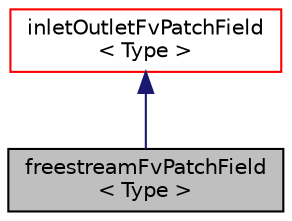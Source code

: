 digraph "freestreamFvPatchField&lt; Type &gt;"
{
  bgcolor="transparent";
  edge [fontname="Helvetica",fontsize="10",labelfontname="Helvetica",labelfontsize="10"];
  node [fontname="Helvetica",fontsize="10",shape=record];
  Node1 [label="freestreamFvPatchField\l\< Type \>",height=0.2,width=0.4,color="black", fillcolor="grey75", style="filled", fontcolor="black"];
  Node2 -> Node1 [dir="back",color="midnightblue",fontsize="10",style="solid",fontname="Helvetica"];
  Node2 [label="inletOutletFvPatchField\l\< Type \>",height=0.2,width=0.4,color="red",URL="$a01124.html",tooltip="This boundary condition provides a generic outflow condition, with specified inflow for the case of r..."];
}
